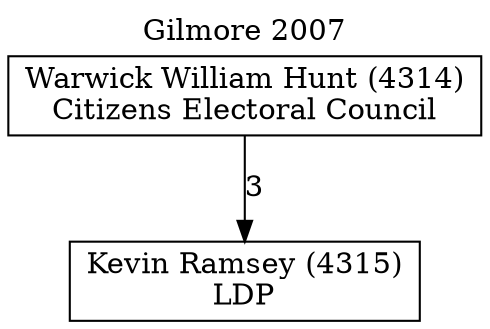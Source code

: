 // House preference flow
digraph "Kevin Ramsey (4315)_Gilmore_2007" {
	graph [label="Gilmore 2007" labelloc=t mclimit=10]
	node [shape=box]
	"Kevin Ramsey (4315)" [label="Kevin Ramsey (4315)
LDP"]
	"Warwick William Hunt (4314)" [label="Warwick William Hunt (4314)
Citizens Electoral Council"]
	"Warwick William Hunt (4314)" -> "Kevin Ramsey (4315)" [label=3]
}
